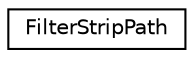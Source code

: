 digraph "类继承关系图"
{
 // INTERACTIVE_SVG=YES
 // LATEX_PDF_SIZE
  edge [fontname="Helvetica",fontsize="10",labelfontname="Helvetica",labelfontsize="10"];
  node [fontname="Helvetica",fontsize="10",shape=record];
  rankdir="LR";
  Node0 [label="FilterStripPath",height=0.2,width=0.4,color="black", fillcolor="white", style="filled",URL="$d5/dc6/class_filter_strip_path.html",tooltip="The implementation of the \"default\" filter"];
}

